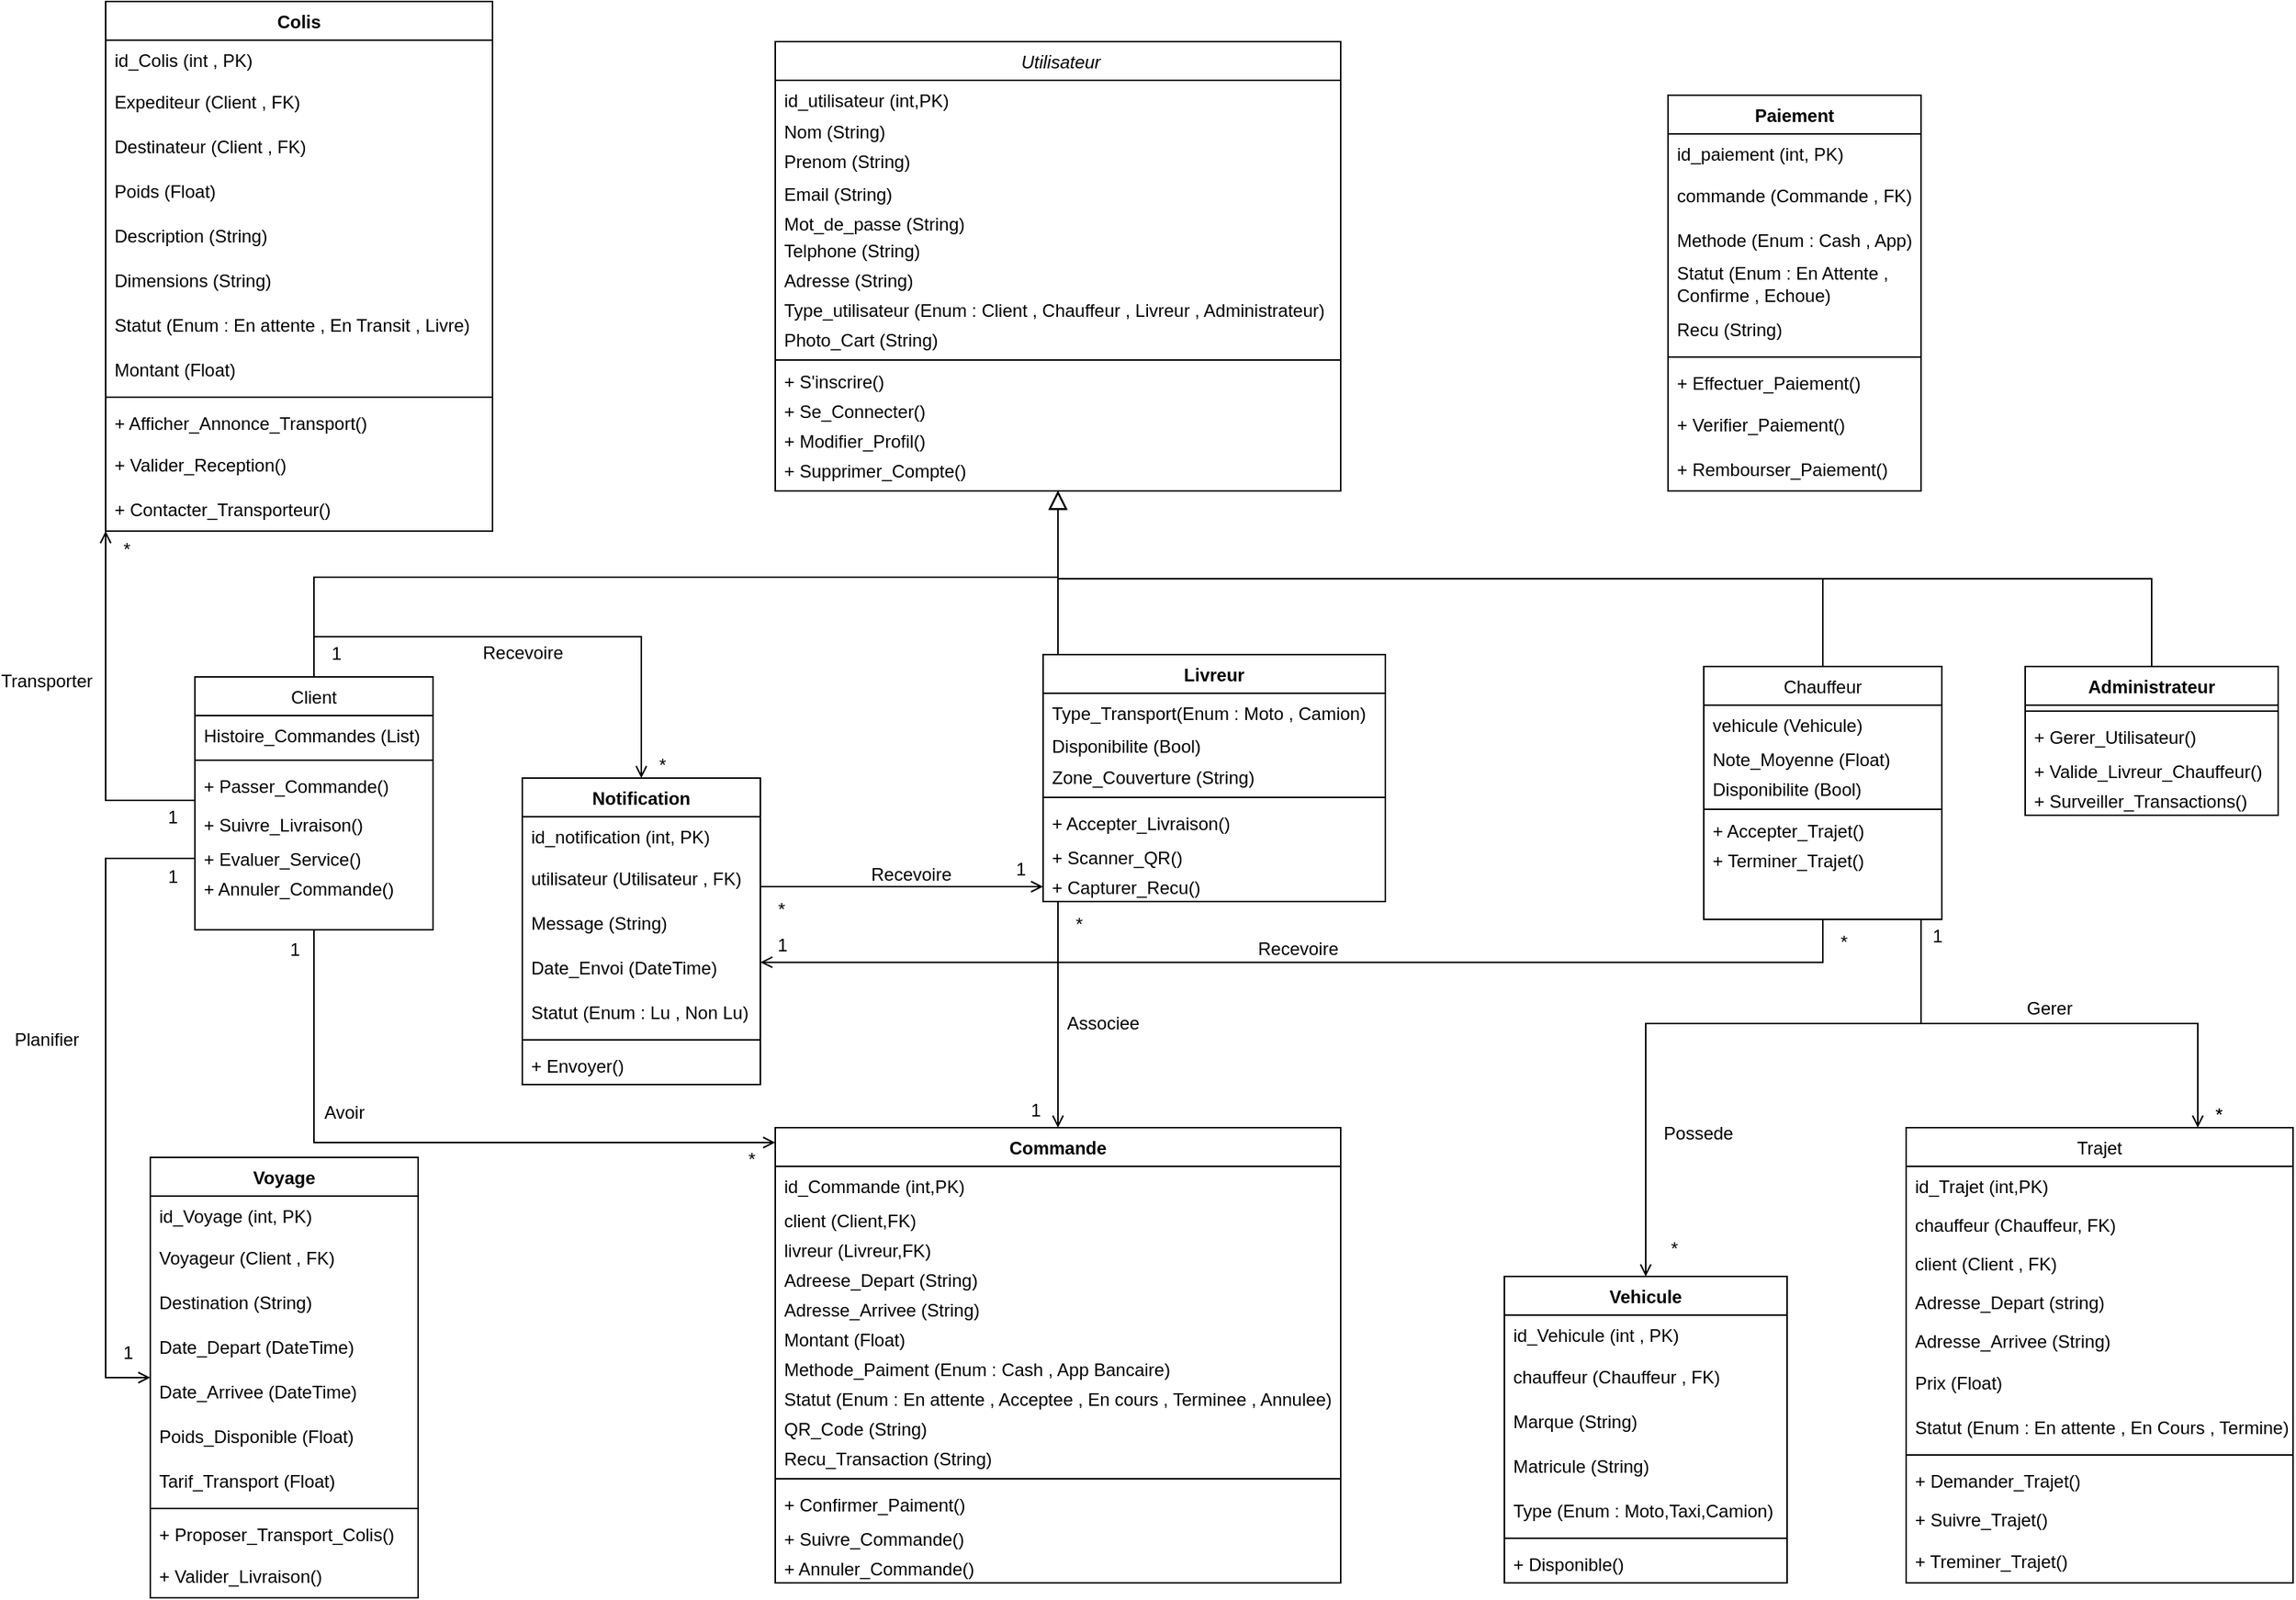 <mxfile version="26.0.16">
  <diagram id="C5RBs43oDa-KdzZeNtuy" name="Page-1">
    <mxGraphModel dx="2812" dy="1278" grid="1" gridSize="10" guides="1" tooltips="1" connect="1" arrows="1" fold="1" page="1" pageScale="1" pageWidth="827" pageHeight="1169" math="0" shadow="0">
      <root>
        <mxCell id="WIyWlLk6GJQsqaUBKTNV-0" />
        <mxCell id="WIyWlLk6GJQsqaUBKTNV-1" parent="WIyWlLk6GJQsqaUBKTNV-0" />
        <mxCell id="zkfFHV4jXpPFQw0GAbJ--0" value="Utilisateur" style="swimlane;fontStyle=2;align=center;verticalAlign=middle;childLayout=stackLayout;horizontal=1;startSize=26;horizontalStack=0;resizeParent=1;resizeLast=0;collapsible=1;marginBottom=0;rounded=0;shadow=0;strokeWidth=1;spacingLeft=4;" parent="WIyWlLk6GJQsqaUBKTNV-1" vertex="1">
          <mxGeometry x="-290" y="90" width="380" height="302" as="geometry">
            <mxRectangle x="220" y="120" width="160" height="26" as="alternateBounds" />
          </mxGeometry>
        </mxCell>
        <mxCell id="zkfFHV4jXpPFQw0GAbJ--1" value="id_utilisateur (int,PK)" style="text;align=left;verticalAlign=top;spacingLeft=4;spacingRight=4;overflow=hidden;rotatable=0;points=[[0,0.5],[1,0.5]];portConstraint=eastwest;" parent="zkfFHV4jXpPFQw0GAbJ--0" vertex="1">
          <mxGeometry y="26" width="380" height="26" as="geometry" />
        </mxCell>
        <mxCell id="zkfFHV4jXpPFQw0GAbJ--2" value="Nom (String)" style="text;align=left;verticalAlign=bottom;spacingLeft=4;spacingRight=4;overflow=hidden;rotatable=0;points=[[0,0.5],[1,0.5]];portConstraint=eastwest;rounded=0;shadow=0;html=0;" parent="zkfFHV4jXpPFQw0GAbJ--0" vertex="1">
          <mxGeometry y="52" width="380" height="18" as="geometry" />
        </mxCell>
        <mxCell id="zkfFHV4jXpPFQw0GAbJ--3" value="Prenom (String)" style="text;align=left;verticalAlign=bottom;spacingLeft=4;spacingRight=4;overflow=hidden;rotatable=0;points=[[0,0.5],[1,0.5]];portConstraint=eastwest;rounded=0;shadow=0;html=0;" parent="zkfFHV4jXpPFQw0GAbJ--0" vertex="1">
          <mxGeometry y="70" width="380" height="20" as="geometry" />
        </mxCell>
        <mxCell id="zkfFHV4jXpPFQw0GAbJ--5" value="Email (String)" style="text;align=left;verticalAlign=middle;spacingLeft=4;spacingRight=4;overflow=hidden;rotatable=0;points=[[0,0.5],[1,0.5]];portConstraint=eastwest;" parent="zkfFHV4jXpPFQw0GAbJ--0" vertex="1">
          <mxGeometry y="90" width="380" height="24" as="geometry" />
        </mxCell>
        <mxCell id="_-Q8mFuV5WVmhwefoIrQ-1" value="Mot_de_passe (String)" style="text;strokeColor=none;align=left;fillColor=none;verticalAlign=middle;rounded=0;spacingLeft=4;fontSize=12;" vertex="1" parent="zkfFHV4jXpPFQw0GAbJ--0">
          <mxGeometry y="114" width="380" height="16" as="geometry" />
        </mxCell>
        <mxCell id="_-Q8mFuV5WVmhwefoIrQ-3" value="Telphone (String)" style="text;strokeColor=none;align=left;fillColor=none;verticalAlign=middle;rounded=0;spacingLeft=4;" vertex="1" parent="zkfFHV4jXpPFQw0GAbJ--0">
          <mxGeometry y="130" width="380" height="20" as="geometry" />
        </mxCell>
        <mxCell id="_-Q8mFuV5WVmhwefoIrQ-5" value="Adresse (String)" style="text;strokeColor=none;align=left;fillColor=none;verticalAlign=middle;rounded=0;spacingLeft=4;" vertex="1" parent="zkfFHV4jXpPFQw0GAbJ--0">
          <mxGeometry y="150" width="380" height="20" as="geometry" />
        </mxCell>
        <mxCell id="_-Q8mFuV5WVmhwefoIrQ-4" value="Type_utilisateur (Enum : Client , Chauffeur , Livreur , Administrateur)" style="text;strokeColor=none;align=left;fillColor=none;verticalAlign=middle;rounded=0;spacingLeft=4;" vertex="1" parent="zkfFHV4jXpPFQw0GAbJ--0">
          <mxGeometry y="170" width="380" height="20" as="geometry" />
        </mxCell>
        <mxCell id="_-Q8mFuV5WVmhwefoIrQ-6" value="Photo_Cart (String)" style="text;strokeColor=none;align=left;fillColor=none;verticalAlign=middle;rounded=0;spacingLeft=4;" vertex="1" parent="zkfFHV4jXpPFQw0GAbJ--0">
          <mxGeometry y="190" width="380" height="20" as="geometry" />
        </mxCell>
        <mxCell id="zkfFHV4jXpPFQw0GAbJ--4" value="" style="line;html=1;strokeWidth=1;align=left;verticalAlign=middle;spacingTop=-1;spacingLeft=3;spacingRight=3;rotatable=0;labelPosition=right;points=[];portConstraint=eastwest;" parent="zkfFHV4jXpPFQw0GAbJ--0" vertex="1">
          <mxGeometry y="210" width="380" height="8" as="geometry" />
        </mxCell>
        <mxCell id="_-Q8mFuV5WVmhwefoIrQ-2" value="+ S&#39;inscrire()" style="text;strokeColor=none;align=left;fillColor=none;verticalAlign=bottom;rounded=0;spacingLeft=4;" vertex="1" parent="zkfFHV4jXpPFQw0GAbJ--0">
          <mxGeometry y="218" width="380" height="20" as="geometry" />
        </mxCell>
        <mxCell id="_-Q8mFuV5WVmhwefoIrQ-7" value="+ Se_Connecter()" style="text;strokeColor=none;align=left;fillColor=none;verticalAlign=middle;rounded=0;spacingLeft=4;" vertex="1" parent="zkfFHV4jXpPFQw0GAbJ--0">
          <mxGeometry y="238" width="380" height="20" as="geometry" />
        </mxCell>
        <mxCell id="_-Q8mFuV5WVmhwefoIrQ-8" value="+ Modifier_Profil()" style="text;strokeColor=none;align=left;fillColor=none;verticalAlign=middle;rounded=0;spacingLeft=4;" vertex="1" parent="zkfFHV4jXpPFQw0GAbJ--0">
          <mxGeometry y="258" width="380" height="20" as="geometry" />
        </mxCell>
        <mxCell id="_-Q8mFuV5WVmhwefoIrQ-9" value="+ Supprimer_Compte()" style="text;strokeColor=none;align=left;fillColor=none;verticalAlign=middle;rounded=0;spacingLeft=4;" vertex="1" parent="zkfFHV4jXpPFQw0GAbJ--0">
          <mxGeometry y="278" width="380" height="20" as="geometry" />
        </mxCell>
        <mxCell id="zkfFHV4jXpPFQw0GAbJ--6" value="Client" style="swimlane;fontStyle=0;align=center;verticalAlign=top;childLayout=stackLayout;horizontal=1;startSize=26;horizontalStack=0;resizeParent=1;resizeLast=0;collapsible=1;marginBottom=0;rounded=0;shadow=0;strokeWidth=1;" parent="WIyWlLk6GJQsqaUBKTNV-1" vertex="1">
          <mxGeometry x="-680" y="517" width="160" height="170" as="geometry">
            <mxRectangle x="130" y="380" width="160" height="26" as="alternateBounds" />
          </mxGeometry>
        </mxCell>
        <mxCell id="zkfFHV4jXpPFQw0GAbJ--7" value="Histoire_Commandes (List)" style="text;align=left;verticalAlign=top;spacingLeft=4;spacingRight=4;overflow=hidden;rotatable=0;points=[[0,0.5],[1,0.5]];portConstraint=eastwest;" parent="zkfFHV4jXpPFQw0GAbJ--6" vertex="1">
          <mxGeometry y="26" width="160" height="26" as="geometry" />
        </mxCell>
        <mxCell id="zkfFHV4jXpPFQw0GAbJ--9" value="" style="line;html=1;strokeWidth=1;align=left;verticalAlign=middle;spacingTop=-1;spacingLeft=3;spacingRight=3;rotatable=0;labelPosition=right;points=[];portConstraint=eastwest;" parent="zkfFHV4jXpPFQw0GAbJ--6" vertex="1">
          <mxGeometry y="52" width="160" height="8" as="geometry" />
        </mxCell>
        <mxCell id="zkfFHV4jXpPFQw0GAbJ--10" value="+ Passer_Commande()" style="text;align=left;verticalAlign=top;spacingLeft=4;spacingRight=4;overflow=hidden;rotatable=0;points=[[0,0.5],[1,0.5]];portConstraint=eastwest;fontStyle=0" parent="zkfFHV4jXpPFQw0GAbJ--6" vertex="1">
          <mxGeometry y="60" width="160" height="26" as="geometry" />
        </mxCell>
        <mxCell id="zkfFHV4jXpPFQw0GAbJ--11" value="+ Suivre_Livraison()" style="text;align=left;verticalAlign=top;spacingLeft=4;spacingRight=4;overflow=hidden;rotatable=0;points=[[0,0.5],[1,0.5]];portConstraint=eastwest;" parent="zkfFHV4jXpPFQw0GAbJ--6" vertex="1">
          <mxGeometry y="86" width="160" height="26" as="geometry" />
        </mxCell>
        <mxCell id="_-Q8mFuV5WVmhwefoIrQ-10" value="+ Evaluer_Service()" style="text;strokeColor=none;align=left;fillColor=none;verticalAlign=middle;rounded=0;spacingLeft=4;" vertex="1" parent="zkfFHV4jXpPFQw0GAbJ--6">
          <mxGeometry y="112" width="160" height="20" as="geometry" />
        </mxCell>
        <mxCell id="_-Q8mFuV5WVmhwefoIrQ-11" value="+ Annuler_Commande()" style="text;strokeColor=none;align=left;fillColor=none;verticalAlign=middle;rounded=0;spacingLeft=4;" vertex="1" parent="zkfFHV4jXpPFQw0GAbJ--6">
          <mxGeometry y="132" width="160" height="20" as="geometry" />
        </mxCell>
        <mxCell id="zkfFHV4jXpPFQw0GAbJ--12" value="" style="endArrow=block;endSize=10;endFill=0;shadow=0;strokeWidth=1;rounded=0;curved=0;edgeStyle=elbowEdgeStyle;elbow=vertical;" parent="WIyWlLk6GJQsqaUBKTNV-1" source="zkfFHV4jXpPFQw0GAbJ--6" target="zkfFHV4jXpPFQw0GAbJ--0" edge="1">
          <mxGeometry width="160" relative="1" as="geometry">
            <mxPoint x="200" y="203" as="sourcePoint" />
            <mxPoint x="200" y="203" as="targetPoint" />
            <Array as="points">
              <mxPoint x="-350" y="450" />
            </Array>
          </mxGeometry>
        </mxCell>
        <mxCell id="zkfFHV4jXpPFQw0GAbJ--13" value="Chauffeur" style="swimlane;fontStyle=0;align=center;verticalAlign=top;childLayout=stackLayout;horizontal=1;startSize=26;horizontalStack=0;resizeParent=1;resizeLast=0;collapsible=1;marginBottom=0;rounded=0;shadow=0;strokeWidth=1;" parent="WIyWlLk6GJQsqaUBKTNV-1" vertex="1">
          <mxGeometry x="334" y="510" width="160" height="170" as="geometry">
            <mxRectangle x="340" y="380" width="170" height="26" as="alternateBounds" />
          </mxGeometry>
        </mxCell>
        <mxCell id="zkfFHV4jXpPFQw0GAbJ--14" value="vehicule (Vehicule)" style="text;align=left;verticalAlign=top;spacingLeft=4;spacingRight=4;overflow=hidden;rotatable=0;points=[[0,0.5],[1,0.5]];portConstraint=eastwest;" parent="zkfFHV4jXpPFQw0GAbJ--13" vertex="1">
          <mxGeometry y="26" width="160" height="26" as="geometry" />
        </mxCell>
        <mxCell id="_-Q8mFuV5WVmhwefoIrQ-12" value="Note_Moyenne (Float)" style="text;strokeColor=none;align=left;fillColor=none;verticalAlign=middle;rounded=0;spacingLeft=4;" vertex="1" parent="zkfFHV4jXpPFQw0GAbJ--13">
          <mxGeometry y="52" width="160" height="20" as="geometry" />
        </mxCell>
        <mxCell id="_-Q8mFuV5WVmhwefoIrQ-14" value="Disponibilite (Bool)" style="text;strokeColor=none;align=left;fillColor=none;verticalAlign=middle;rounded=0;spacingLeft=4;" vertex="1" parent="zkfFHV4jXpPFQw0GAbJ--13">
          <mxGeometry y="72" width="160" height="20" as="geometry" />
        </mxCell>
        <mxCell id="zkfFHV4jXpPFQw0GAbJ--15" value="" style="line;html=1;strokeWidth=1;align=left;verticalAlign=middle;spacingTop=-1;spacingLeft=3;spacingRight=3;rotatable=0;labelPosition=right;points=[];portConstraint=eastwest;" parent="zkfFHV4jXpPFQw0GAbJ--13" vertex="1">
          <mxGeometry y="92" width="160" height="8" as="geometry" />
        </mxCell>
        <mxCell id="_-Q8mFuV5WVmhwefoIrQ-13" value="+ Accepter_Trajet()" style="text;strokeColor=none;align=left;fillColor=none;verticalAlign=middle;rounded=0;spacingLeft=4;" vertex="1" parent="zkfFHV4jXpPFQw0GAbJ--13">
          <mxGeometry y="100" width="160" height="20" as="geometry" />
        </mxCell>
        <mxCell id="_-Q8mFuV5WVmhwefoIrQ-15" value="+ Terminer_Trajet()" style="text;strokeColor=none;align=left;fillColor=none;verticalAlign=middle;rounded=0;spacingLeft=4;" vertex="1" parent="zkfFHV4jXpPFQw0GAbJ--13">
          <mxGeometry y="120" width="160" height="20" as="geometry" />
        </mxCell>
        <mxCell id="zkfFHV4jXpPFQw0GAbJ--16" value="" style="endArrow=block;endSize=10;endFill=0;shadow=0;strokeWidth=1;rounded=0;curved=0;edgeStyle=elbowEdgeStyle;elbow=vertical;" parent="WIyWlLk6GJQsqaUBKTNV-1" source="zkfFHV4jXpPFQw0GAbJ--13" target="zkfFHV4jXpPFQw0GAbJ--0" edge="1">
          <mxGeometry width="160" relative="1" as="geometry">
            <mxPoint x="210" y="373" as="sourcePoint" />
            <mxPoint x="310" y="271" as="targetPoint" />
          </mxGeometry>
        </mxCell>
        <mxCell id="zkfFHV4jXpPFQw0GAbJ--17" value="Trajet" style="swimlane;fontStyle=0;align=center;verticalAlign=top;childLayout=stackLayout;horizontal=1;startSize=26;horizontalStack=0;resizeParent=1;resizeLast=0;collapsible=1;marginBottom=0;rounded=0;shadow=0;strokeWidth=1;" parent="WIyWlLk6GJQsqaUBKTNV-1" vertex="1">
          <mxGeometry x="470" y="820" width="260" height="306" as="geometry">
            <mxRectangle x="550" y="140" width="160" height="26" as="alternateBounds" />
          </mxGeometry>
        </mxCell>
        <mxCell id="zkfFHV4jXpPFQw0GAbJ--18" value="id_Trajet (int,PK)" style="text;align=left;verticalAlign=top;spacingLeft=4;spacingRight=4;overflow=hidden;rotatable=0;points=[[0,0.5],[1,0.5]];portConstraint=eastwest;" parent="zkfFHV4jXpPFQw0GAbJ--17" vertex="1">
          <mxGeometry y="26" width="260" height="26" as="geometry" />
        </mxCell>
        <mxCell id="zkfFHV4jXpPFQw0GAbJ--19" value="chauffeur (Chauffeur, FK)" style="text;align=left;verticalAlign=top;spacingLeft=4;spacingRight=4;overflow=hidden;rotatable=0;points=[[0,0.5],[1,0.5]];portConstraint=eastwest;rounded=0;shadow=0;html=0;" parent="zkfFHV4jXpPFQw0GAbJ--17" vertex="1">
          <mxGeometry y="52" width="260" height="26" as="geometry" />
        </mxCell>
        <mxCell id="zkfFHV4jXpPFQw0GAbJ--20" value="client (Client , FK)" style="text;align=left;verticalAlign=top;spacingLeft=4;spacingRight=4;overflow=hidden;rotatable=0;points=[[0,0.5],[1,0.5]];portConstraint=eastwest;rounded=0;shadow=0;html=0;" parent="zkfFHV4jXpPFQw0GAbJ--17" vertex="1">
          <mxGeometry y="78" width="260" height="26" as="geometry" />
        </mxCell>
        <mxCell id="zkfFHV4jXpPFQw0GAbJ--21" value="Adresse_Depart (string)" style="text;align=left;verticalAlign=top;spacingLeft=4;spacingRight=4;overflow=hidden;rotatable=0;points=[[0,0.5],[1,0.5]];portConstraint=eastwest;rounded=0;shadow=0;html=0;" parent="zkfFHV4jXpPFQw0GAbJ--17" vertex="1">
          <mxGeometry y="104" width="260" height="26" as="geometry" />
        </mxCell>
        <mxCell id="zkfFHV4jXpPFQw0GAbJ--22" value="Adresse_Arrivee (String)" style="text;align=left;verticalAlign=top;spacingLeft=4;spacingRight=4;overflow=hidden;rotatable=0;points=[[0,0.5],[1,0.5]];portConstraint=eastwest;rounded=0;shadow=0;html=0;" parent="zkfFHV4jXpPFQw0GAbJ--17" vertex="1">
          <mxGeometry y="130" width="260" height="26" as="geometry" />
        </mxCell>
        <mxCell id="_-Q8mFuV5WVmhwefoIrQ-60" value="Prix (Float)" style="text;strokeColor=none;align=left;fillColor=none;verticalAlign=middle;rounded=0;spacingLeft=4;" vertex="1" parent="zkfFHV4jXpPFQw0GAbJ--17">
          <mxGeometry y="156" width="260" height="30" as="geometry" />
        </mxCell>
        <mxCell id="_-Q8mFuV5WVmhwefoIrQ-61" value="Statut (Enum : En attente , En Cours , Termine)" style="text;strokeColor=none;align=left;fillColor=none;verticalAlign=middle;rounded=0;spacingLeft=4;" vertex="1" parent="zkfFHV4jXpPFQw0GAbJ--17">
          <mxGeometry y="186" width="260" height="30" as="geometry" />
        </mxCell>
        <mxCell id="zkfFHV4jXpPFQw0GAbJ--23" value="" style="line;html=1;strokeWidth=1;align=left;verticalAlign=middle;spacingTop=-1;spacingLeft=3;spacingRight=3;rotatable=0;labelPosition=right;points=[];portConstraint=eastwest;" parent="zkfFHV4jXpPFQw0GAbJ--17" vertex="1">
          <mxGeometry y="216" width="260" height="8" as="geometry" />
        </mxCell>
        <mxCell id="zkfFHV4jXpPFQw0GAbJ--24" value="+ Demander_Trajet()" style="text;align=left;verticalAlign=top;spacingLeft=4;spacingRight=4;overflow=hidden;rotatable=0;points=[[0,0.5],[1,0.5]];portConstraint=eastwest;" parent="zkfFHV4jXpPFQw0GAbJ--17" vertex="1">
          <mxGeometry y="224" width="260" height="26" as="geometry" />
        </mxCell>
        <mxCell id="zkfFHV4jXpPFQw0GAbJ--25" value="+ Suivre_Trajet()" style="text;align=left;verticalAlign=top;spacingLeft=4;spacingRight=4;overflow=hidden;rotatable=0;points=[[0,0.5],[1,0.5]];portConstraint=eastwest;" parent="zkfFHV4jXpPFQw0GAbJ--17" vertex="1">
          <mxGeometry y="250" width="260" height="26" as="geometry" />
        </mxCell>
        <mxCell id="_-Q8mFuV5WVmhwefoIrQ-62" value="+ Treminer_Trajet()" style="text;strokeColor=none;align=left;fillColor=none;verticalAlign=middle;rounded=0;spacingLeft=4;" vertex="1" parent="zkfFHV4jXpPFQw0GAbJ--17">
          <mxGeometry y="276" width="260" height="30" as="geometry" />
        </mxCell>
        <mxCell id="_-Q8mFuV5WVmhwefoIrQ-16" value="Livreur" style="swimlane;fontStyle=1;align=center;verticalAlign=top;childLayout=stackLayout;horizontal=1;startSize=26;horizontalStack=0;resizeParent=1;resizeParentMax=0;resizeLast=0;collapsible=1;marginBottom=0;whiteSpace=wrap;html=1;" vertex="1" parent="WIyWlLk6GJQsqaUBKTNV-1">
          <mxGeometry x="-110" y="502" width="230" height="166" as="geometry" />
        </mxCell>
        <mxCell id="_-Q8mFuV5WVmhwefoIrQ-17" value="Type_Transport(Enum : Moto , Camion)" style="text;strokeColor=none;fillColor=none;align=left;verticalAlign=top;spacingLeft=4;spacingRight=4;overflow=hidden;rotatable=0;points=[[0,0.5],[1,0.5]];portConstraint=eastwest;whiteSpace=wrap;" vertex="1" parent="_-Q8mFuV5WVmhwefoIrQ-16">
          <mxGeometry y="26" width="230" height="26" as="geometry" />
        </mxCell>
        <mxCell id="_-Q8mFuV5WVmhwefoIrQ-20" value="Disponibilite (Bool)" style="text;strokeColor=none;align=left;fillColor=none;verticalAlign=middle;rounded=0;spacingLeft=4;whiteSpace=wrap;" vertex="1" parent="_-Q8mFuV5WVmhwefoIrQ-16">
          <mxGeometry y="52" width="230" height="20" as="geometry" />
        </mxCell>
        <mxCell id="_-Q8mFuV5WVmhwefoIrQ-21" value="Zone_Couverture (String) " style="text;strokeColor=none;align=left;fillColor=none;verticalAlign=middle;rounded=0;spacingLeft=4;" vertex="1" parent="_-Q8mFuV5WVmhwefoIrQ-16">
          <mxGeometry y="72" width="230" height="20" as="geometry" />
        </mxCell>
        <mxCell id="_-Q8mFuV5WVmhwefoIrQ-18" value="" style="line;strokeWidth=1;fillColor=none;align=left;verticalAlign=middle;spacingTop=-1;spacingLeft=3;spacingRight=3;rotatable=0;labelPosition=right;points=[];portConstraint=eastwest;strokeColor=inherit;" vertex="1" parent="_-Q8mFuV5WVmhwefoIrQ-16">
          <mxGeometry y="92" width="230" height="8" as="geometry" />
        </mxCell>
        <mxCell id="_-Q8mFuV5WVmhwefoIrQ-19" value="+ Accepter_Livraison()" style="text;strokeColor=none;fillColor=none;align=left;verticalAlign=top;spacingLeft=4;spacingRight=4;overflow=hidden;rotatable=0;points=[[0,0.5],[1,0.5]];portConstraint=eastwest;whiteSpace=wrap;html=1;" vertex="1" parent="_-Q8mFuV5WVmhwefoIrQ-16">
          <mxGeometry y="100" width="230" height="26" as="geometry" />
        </mxCell>
        <mxCell id="_-Q8mFuV5WVmhwefoIrQ-22" value="+ Scanner_QR()" style="text;strokeColor=none;align=left;fillColor=none;verticalAlign=middle;rounded=0;spacingLeft=4;" vertex="1" parent="_-Q8mFuV5WVmhwefoIrQ-16">
          <mxGeometry y="126" width="230" height="20" as="geometry" />
        </mxCell>
        <mxCell id="_-Q8mFuV5WVmhwefoIrQ-23" value="+ Capturer_Recu()" style="text;strokeColor=none;align=left;fillColor=none;verticalAlign=middle;rounded=0;spacingLeft=4;" vertex="1" parent="_-Q8mFuV5WVmhwefoIrQ-16">
          <mxGeometry y="146" width="230" height="20" as="geometry" />
        </mxCell>
        <mxCell id="_-Q8mFuV5WVmhwefoIrQ-29" value="" style="endArrow=block;endSize=10;endFill=0;shadow=0;strokeWidth=1;rounded=0;curved=0;edgeStyle=elbowEdgeStyle;elbow=vertical;" edge="1" parent="WIyWlLk6GJQsqaUBKTNV-1" source="_-Q8mFuV5WVmhwefoIrQ-16" target="zkfFHV4jXpPFQw0GAbJ--0">
          <mxGeometry width="160" relative="1" as="geometry">
            <mxPoint x="-440" y="520" as="sourcePoint" />
            <mxPoint x="15" y="400" as="targetPoint" />
            <Array as="points">
              <mxPoint x="-100" y="450" />
            </Array>
          </mxGeometry>
        </mxCell>
        <mxCell id="_-Q8mFuV5WVmhwefoIrQ-30" value="Administrateur" style="swimlane;fontStyle=1;align=center;verticalAlign=top;childLayout=stackLayout;horizontal=1;startSize=26;horizontalStack=0;resizeParent=1;resizeParentMax=0;resizeLast=0;collapsible=1;marginBottom=0;" vertex="1" parent="WIyWlLk6GJQsqaUBKTNV-1">
          <mxGeometry x="550" y="510" width="170" height="100" as="geometry" />
        </mxCell>
        <mxCell id="_-Q8mFuV5WVmhwefoIrQ-32" value="" style="line;strokeWidth=1;fillColor=none;align=left;verticalAlign=middle;spacingTop=-1;spacingLeft=3;spacingRight=3;rotatable=0;labelPosition=right;points=[];portConstraint=eastwest;strokeColor=inherit;" vertex="1" parent="_-Q8mFuV5WVmhwefoIrQ-30">
          <mxGeometry y="26" width="170" height="8" as="geometry" />
        </mxCell>
        <mxCell id="_-Q8mFuV5WVmhwefoIrQ-33" value="+ Gerer_Utilisateur()" style="text;strokeColor=none;fillColor=none;align=left;verticalAlign=top;spacingLeft=4;spacingRight=4;overflow=hidden;rotatable=0;points=[[0,0.5],[1,0.5]];portConstraint=eastwest;whiteSpace=wrap;html=1;" vertex="1" parent="_-Q8mFuV5WVmhwefoIrQ-30">
          <mxGeometry y="34" width="170" height="26" as="geometry" />
        </mxCell>
        <mxCell id="_-Q8mFuV5WVmhwefoIrQ-34" value="+ Valide_Livreur_Chauffeur()" style="text;strokeColor=none;align=left;fillColor=none;verticalAlign=middle;rounded=0;spacingLeft=4;" vertex="1" parent="_-Q8mFuV5WVmhwefoIrQ-30">
          <mxGeometry y="60" width="170" height="20" as="geometry" />
        </mxCell>
        <mxCell id="_-Q8mFuV5WVmhwefoIrQ-35" value="+ Surveiller_Transactions()" style="text;strokeColor=none;align=left;fillColor=none;verticalAlign=middle;rounded=0;spacingLeft=4;" vertex="1" parent="_-Q8mFuV5WVmhwefoIrQ-30">
          <mxGeometry y="80" width="170" height="20" as="geometry" />
        </mxCell>
        <mxCell id="_-Q8mFuV5WVmhwefoIrQ-36" value="" style="endArrow=block;endSize=10;endFill=0;shadow=0;strokeWidth=1;rounded=0;curved=0;edgeStyle=elbowEdgeStyle;elbow=vertical;" edge="1" parent="WIyWlLk6GJQsqaUBKTNV-1" source="_-Q8mFuV5WVmhwefoIrQ-30" target="zkfFHV4jXpPFQw0GAbJ--0">
          <mxGeometry width="160" relative="1" as="geometry">
            <mxPoint x="614" y="478" as="sourcePoint" />
            <mxPoint x="480" y="380" as="targetPoint" />
          </mxGeometry>
        </mxCell>
        <mxCell id="_-Q8mFuV5WVmhwefoIrQ-37" value="Commande" style="swimlane;fontStyle=1;align=center;verticalAlign=top;childLayout=stackLayout;horizontal=1;startSize=26;horizontalStack=0;resizeParent=1;resizeParentMax=0;resizeLast=0;collapsible=1;marginBottom=0;whiteSpace=wrap;html=1;" vertex="1" parent="WIyWlLk6GJQsqaUBKTNV-1">
          <mxGeometry x="-290" y="820" width="380" height="306" as="geometry" />
        </mxCell>
        <mxCell id="_-Q8mFuV5WVmhwefoIrQ-38" value="id_Commande (int,PK)" style="text;strokeColor=none;fillColor=none;align=left;verticalAlign=top;spacingLeft=4;spacingRight=4;overflow=hidden;rotatable=0;points=[[0,0.5],[1,0.5]];portConstraint=eastwest;whiteSpace=wrap;html=1;" vertex="1" parent="_-Q8mFuV5WVmhwefoIrQ-37">
          <mxGeometry y="26" width="380" height="26" as="geometry" />
        </mxCell>
        <mxCell id="_-Q8mFuV5WVmhwefoIrQ-41" value="client (Client,FK)" style="text;strokeColor=none;align=left;fillColor=none;verticalAlign=middle;rounded=0;spacingLeft=4;" vertex="1" parent="_-Q8mFuV5WVmhwefoIrQ-37">
          <mxGeometry y="52" width="380" height="20" as="geometry" />
        </mxCell>
        <mxCell id="_-Q8mFuV5WVmhwefoIrQ-42" value="livreur (Livreur,FK)" style="text;strokeColor=none;align=left;fillColor=none;verticalAlign=middle;rounded=0;spacingLeft=4;" vertex="1" parent="_-Q8mFuV5WVmhwefoIrQ-37">
          <mxGeometry y="72" width="380" height="20" as="geometry" />
        </mxCell>
        <mxCell id="_-Q8mFuV5WVmhwefoIrQ-43" value="Adreese_Depart (String)" style="text;strokeColor=none;align=left;fillColor=none;verticalAlign=middle;rounded=0;spacingLeft=4;" vertex="1" parent="_-Q8mFuV5WVmhwefoIrQ-37">
          <mxGeometry y="92" width="380" height="20" as="geometry" />
        </mxCell>
        <mxCell id="_-Q8mFuV5WVmhwefoIrQ-44" value="Adresse_Arrivee (String)" style="text;strokeColor=none;align=left;fillColor=none;verticalAlign=middle;rounded=0;spacingLeft=4;" vertex="1" parent="_-Q8mFuV5WVmhwefoIrQ-37">
          <mxGeometry y="112" width="380" height="20" as="geometry" />
        </mxCell>
        <mxCell id="_-Q8mFuV5WVmhwefoIrQ-45" value="Montant (Float)" style="text;strokeColor=none;align=left;fillColor=none;verticalAlign=middle;rounded=0;spacingLeft=4;" vertex="1" parent="_-Q8mFuV5WVmhwefoIrQ-37">
          <mxGeometry y="132" width="380" height="20" as="geometry" />
        </mxCell>
        <mxCell id="_-Q8mFuV5WVmhwefoIrQ-46" value="Methode_Paiment (Enum : Cash , App Bancaire)" style="text;strokeColor=none;align=left;fillColor=none;verticalAlign=middle;rounded=0;spacingLeft=4;" vertex="1" parent="_-Q8mFuV5WVmhwefoIrQ-37">
          <mxGeometry y="152" width="380" height="20" as="geometry" />
        </mxCell>
        <mxCell id="_-Q8mFuV5WVmhwefoIrQ-47" value="Statut (Enum : En attente , Acceptee , En cours , Terminee , Annulee)" style="text;strokeColor=none;align=left;fillColor=none;verticalAlign=middle;rounded=0;spacingLeft=4;" vertex="1" parent="_-Q8mFuV5WVmhwefoIrQ-37">
          <mxGeometry y="172" width="380" height="20" as="geometry" />
        </mxCell>
        <mxCell id="_-Q8mFuV5WVmhwefoIrQ-48" value="QR_Code (String)" style="text;strokeColor=none;align=left;fillColor=none;verticalAlign=middle;rounded=0;spacingLeft=4;" vertex="1" parent="_-Q8mFuV5WVmhwefoIrQ-37">
          <mxGeometry y="192" width="380" height="20" as="geometry" />
        </mxCell>
        <mxCell id="_-Q8mFuV5WVmhwefoIrQ-49" value="Recu_Transaction (String)" style="text;strokeColor=none;align=left;fillColor=none;verticalAlign=middle;rounded=0;spacingLeft=4;" vertex="1" parent="_-Q8mFuV5WVmhwefoIrQ-37">
          <mxGeometry y="212" width="380" height="20" as="geometry" />
        </mxCell>
        <mxCell id="_-Q8mFuV5WVmhwefoIrQ-39" value="" style="line;strokeWidth=1;fillColor=none;align=left;verticalAlign=middle;spacingTop=-1;spacingLeft=3;spacingRight=3;rotatable=0;labelPosition=right;points=[];portConstraint=eastwest;strokeColor=inherit;" vertex="1" parent="_-Q8mFuV5WVmhwefoIrQ-37">
          <mxGeometry y="232" width="380" height="8" as="geometry" />
        </mxCell>
        <mxCell id="_-Q8mFuV5WVmhwefoIrQ-40" value="+ Confirmer_Paiment()" style="text;strokeColor=none;fillColor=none;align=left;verticalAlign=top;spacingLeft=4;spacingRight=4;overflow=hidden;rotatable=0;points=[[0,0.5],[1,0.5]];portConstraint=eastwest;whiteSpace=wrap;html=1;" vertex="1" parent="_-Q8mFuV5WVmhwefoIrQ-37">
          <mxGeometry y="240" width="380" height="26" as="geometry" />
        </mxCell>
        <mxCell id="_-Q8mFuV5WVmhwefoIrQ-50" value="+ Suivre_Commande()" style="text;strokeColor=none;align=left;fillColor=none;verticalAlign=middle;rounded=0;spacingLeft=4;" vertex="1" parent="_-Q8mFuV5WVmhwefoIrQ-37">
          <mxGeometry y="266" width="380" height="20" as="geometry" />
        </mxCell>
        <mxCell id="_-Q8mFuV5WVmhwefoIrQ-51" value="+ Annuler_Commande()" style="text;strokeColor=none;align=left;fillColor=none;verticalAlign=middle;rounded=0;spacingLeft=4;" vertex="1" parent="_-Q8mFuV5WVmhwefoIrQ-37">
          <mxGeometry y="286" width="380" height="20" as="geometry" />
        </mxCell>
        <mxCell id="_-Q8mFuV5WVmhwefoIrQ-52" value="" style="endArrow=open;shadow=0;strokeWidth=1;rounded=0;curved=0;endFill=1;edgeStyle=elbowEdgeStyle;elbow=vertical;" edge="1" parent="WIyWlLk6GJQsqaUBKTNV-1" source="zkfFHV4jXpPFQw0GAbJ--6" target="_-Q8mFuV5WVmhwefoIrQ-37">
          <mxGeometry x="0.5" y="41" relative="1" as="geometry">
            <mxPoint x="170" y="760" as="sourcePoint" />
            <mxPoint x="290" y="730" as="targetPoint" />
            <mxPoint x="-40" y="32" as="offset" />
            <Array as="points">
              <mxPoint x="-510" y="830" />
            </Array>
          </mxGeometry>
        </mxCell>
        <mxCell id="_-Q8mFuV5WVmhwefoIrQ-53" value="*" style="resizable=0;align=left;verticalAlign=bottom;labelBackgroundColor=none;fontSize=12;" connectable="0" vertex="1" parent="_-Q8mFuV5WVmhwefoIrQ-52">
          <mxGeometry x="-1" relative="1" as="geometry">
            <mxPoint x="290" y="163" as="offset" />
          </mxGeometry>
        </mxCell>
        <mxCell id="_-Q8mFuV5WVmhwefoIrQ-55" value="Avoir" style="text;html=1;resizable=0;points=[];;align=center;verticalAlign=middle;labelBackgroundColor=none;rounded=0;shadow=0;strokeWidth=1;fontSize=12;" vertex="1" connectable="0" parent="_-Q8mFuV5WVmhwefoIrQ-52">
          <mxGeometry x="0.5" y="49" relative="1" as="geometry">
            <mxPoint x="-177" y="29" as="offset" />
          </mxGeometry>
        </mxCell>
        <mxCell id="_-Q8mFuV5WVmhwefoIrQ-56" value="" style="endArrow=open;shadow=0;strokeWidth=1;rounded=0;curved=0;endFill=1;edgeStyle=elbowEdgeStyle;elbow=vertical;" edge="1" parent="WIyWlLk6GJQsqaUBKTNV-1" source="_-Q8mFuV5WVmhwefoIrQ-16" target="_-Q8mFuV5WVmhwefoIrQ-37">
          <mxGeometry x="0.5" y="41" relative="1" as="geometry">
            <mxPoint x="-60" y="710" as="sourcePoint" />
            <mxPoint x="-60" y="850" as="targetPoint" />
            <mxPoint x="-40" y="32" as="offset" />
            <Array as="points">
              <mxPoint x="-100" y="790" />
            </Array>
          </mxGeometry>
        </mxCell>
        <mxCell id="_-Q8mFuV5WVmhwefoIrQ-57" value="*" style="resizable=0;align=left;verticalAlign=bottom;labelBackgroundColor=none;fontSize=12;" connectable="0" vertex="1" parent="_-Q8mFuV5WVmhwefoIrQ-56">
          <mxGeometry x="-1" relative="1" as="geometry">
            <mxPoint x="10" y="24" as="offset" />
          </mxGeometry>
        </mxCell>
        <mxCell id="_-Q8mFuV5WVmhwefoIrQ-58" value="1" style="resizable=0;align=right;verticalAlign=bottom;labelBackgroundColor=none;fontSize=12;" connectable="0" vertex="1" parent="_-Q8mFuV5WVmhwefoIrQ-56">
          <mxGeometry x="1" relative="1" as="geometry">
            <mxPoint x="-10" y="-3" as="offset" />
          </mxGeometry>
        </mxCell>
        <mxCell id="_-Q8mFuV5WVmhwefoIrQ-59" value="Associee" style="text;html=1;resizable=0;points=[];;align=center;verticalAlign=middle;labelBackgroundColor=none;rounded=0;shadow=0;strokeWidth=1;fontSize=12;" vertex="1" connectable="0" parent="_-Q8mFuV5WVmhwefoIrQ-56">
          <mxGeometry x="0.5" y="49" relative="1" as="geometry">
            <mxPoint x="-19" y="-32" as="offset" />
          </mxGeometry>
        </mxCell>
        <mxCell id="_-Q8mFuV5WVmhwefoIrQ-63" value="" style="endArrow=open;shadow=0;strokeWidth=1;rounded=0;curved=0;endFill=1;edgeStyle=elbowEdgeStyle;elbow=vertical;" edge="1" parent="WIyWlLk6GJQsqaUBKTNV-1">
          <mxGeometry x="0.5" y="41" relative="1" as="geometry">
            <mxPoint x="480" y="680" as="sourcePoint" />
            <mxPoint x="666" y="820" as="targetPoint" />
            <mxPoint x="-40" y="32" as="offset" />
          </mxGeometry>
        </mxCell>
        <mxCell id="_-Q8mFuV5WVmhwefoIrQ-64" value="*" style="resizable=0;align=left;verticalAlign=bottom;labelBackgroundColor=none;fontSize=12;" connectable="0" vertex="1" parent="_-Q8mFuV5WVmhwefoIrQ-63">
          <mxGeometry x="-1" relative="1" as="geometry">
            <mxPoint x="196" y="140" as="offset" />
          </mxGeometry>
        </mxCell>
        <mxCell id="_-Q8mFuV5WVmhwefoIrQ-65" value="1" style="resizable=0;align=right;verticalAlign=bottom;labelBackgroundColor=none;fontSize=12;" connectable="0" vertex="1" parent="_-Q8mFuV5WVmhwefoIrQ-63">
          <mxGeometry x="1" relative="1" as="geometry">
            <mxPoint x="-170" y="-120" as="offset" />
          </mxGeometry>
        </mxCell>
        <mxCell id="_-Q8mFuV5WVmhwefoIrQ-66" value="Gerer" style="text;html=1;resizable=0;points=[];;align=center;verticalAlign=middle;labelBackgroundColor=none;rounded=0;shadow=0;strokeWidth=1;fontSize=12;" vertex="1" connectable="0" parent="_-Q8mFuV5WVmhwefoIrQ-63">
          <mxGeometry x="0.5" y="49" relative="1" as="geometry">
            <mxPoint x="-89" y="39" as="offset" />
          </mxGeometry>
        </mxCell>
        <mxCell id="_-Q8mFuV5WVmhwefoIrQ-68" value="Vehicule" style="swimlane;fontStyle=1;align=center;verticalAlign=top;childLayout=stackLayout;horizontal=1;startSize=26;horizontalStack=0;resizeParent=1;resizeParentMax=0;resizeLast=0;collapsible=1;marginBottom=0;whiteSpace=wrap;html=1;" vertex="1" parent="WIyWlLk6GJQsqaUBKTNV-1">
          <mxGeometry x="200" y="920" width="190" height="206" as="geometry" />
        </mxCell>
        <mxCell id="_-Q8mFuV5WVmhwefoIrQ-69" value="id_Vehicule (int , PK)" style="text;strokeColor=none;fillColor=none;align=left;verticalAlign=top;spacingLeft=4;spacingRight=4;overflow=hidden;rotatable=0;points=[[0,0.5],[1,0.5]];portConstraint=eastwest;whiteSpace=wrap;html=1;" vertex="1" parent="_-Q8mFuV5WVmhwefoIrQ-68">
          <mxGeometry y="26" width="190" height="26" as="geometry" />
        </mxCell>
        <mxCell id="_-Q8mFuV5WVmhwefoIrQ-72" value="chauffeur (Chauffeur , FK)" style="text;strokeColor=none;align=left;fillColor=none;verticalAlign=middle;rounded=0;spacingLeft=4;" vertex="1" parent="_-Q8mFuV5WVmhwefoIrQ-68">
          <mxGeometry y="52" width="190" height="30" as="geometry" />
        </mxCell>
        <mxCell id="_-Q8mFuV5WVmhwefoIrQ-74" value="Marque (String)" style="text;strokeColor=none;align=left;fillColor=none;verticalAlign=middle;rounded=0;spacingLeft=4;" vertex="1" parent="_-Q8mFuV5WVmhwefoIrQ-68">
          <mxGeometry y="82" width="190" height="30" as="geometry" />
        </mxCell>
        <mxCell id="_-Q8mFuV5WVmhwefoIrQ-75" value="Matricule (String)" style="text;strokeColor=none;align=left;fillColor=none;verticalAlign=middle;rounded=0;spacingLeft=4;" vertex="1" parent="_-Q8mFuV5WVmhwefoIrQ-68">
          <mxGeometry y="112" width="190" height="30" as="geometry" />
        </mxCell>
        <mxCell id="_-Q8mFuV5WVmhwefoIrQ-76" value="Type (Enum : Moto,Taxi,Camion)" style="text;strokeColor=none;align=left;fillColor=none;verticalAlign=middle;rounded=0;spacingLeft=4;" vertex="1" parent="_-Q8mFuV5WVmhwefoIrQ-68">
          <mxGeometry y="142" width="190" height="30" as="geometry" />
        </mxCell>
        <mxCell id="_-Q8mFuV5WVmhwefoIrQ-70" value="" style="line;strokeWidth=1;fillColor=none;align=left;verticalAlign=middle;spacingTop=-1;spacingLeft=3;spacingRight=3;rotatable=0;labelPosition=right;points=[];portConstraint=eastwest;strokeColor=inherit;" vertex="1" parent="_-Q8mFuV5WVmhwefoIrQ-68">
          <mxGeometry y="172" width="190" height="8" as="geometry" />
        </mxCell>
        <mxCell id="_-Q8mFuV5WVmhwefoIrQ-71" value="+ Disponible()" style="text;strokeColor=none;fillColor=none;align=left;verticalAlign=top;spacingLeft=4;spacingRight=4;overflow=hidden;rotatable=0;points=[[0,0.5],[1,0.5]];portConstraint=eastwest;whiteSpace=wrap;html=1;" vertex="1" parent="_-Q8mFuV5WVmhwefoIrQ-68">
          <mxGeometry y="180" width="190" height="26" as="geometry" />
        </mxCell>
        <mxCell id="_-Q8mFuV5WVmhwefoIrQ-77" value="" style="endArrow=open;shadow=0;strokeWidth=1;rounded=0;curved=0;endFill=1;edgeStyle=elbowEdgeStyle;elbow=vertical;" edge="1" parent="WIyWlLk6GJQsqaUBKTNV-1" source="zkfFHV4jXpPFQw0GAbJ--13" target="_-Q8mFuV5WVmhwefoIrQ-68">
          <mxGeometry x="0.5" y="41" relative="1" as="geometry">
            <mxPoint x="160" y="670" as="sourcePoint" />
            <mxPoint x="346" y="810" as="targetPoint" />
            <mxPoint x="-40" y="32" as="offset" />
            <Array as="points">
              <mxPoint x="480" y="750" />
            </Array>
          </mxGeometry>
        </mxCell>
        <mxCell id="_-Q8mFuV5WVmhwefoIrQ-78" value="*" style="resizable=0;align=left;verticalAlign=bottom;labelBackgroundColor=none;fontSize=12;" connectable="0" vertex="1" parent="_-Q8mFuV5WVmhwefoIrQ-77">
          <mxGeometry x="-1" relative="1" as="geometry">
            <mxPoint x="196" y="140" as="offset" />
          </mxGeometry>
        </mxCell>
        <mxCell id="_-Q8mFuV5WVmhwefoIrQ-80" value="Possede" style="text;html=1;resizable=0;points=[];;align=center;verticalAlign=middle;labelBackgroundColor=none;rounded=0;shadow=0;strokeWidth=1;fontSize=12;" vertex="1" connectable="0" parent="_-Q8mFuV5WVmhwefoIrQ-77">
          <mxGeometry x="0.5" y="49" relative="1" as="geometry">
            <mxPoint x="-14" y="10" as="offset" />
          </mxGeometry>
        </mxCell>
        <mxCell id="_-Q8mFuV5WVmhwefoIrQ-81" value="*" style="resizable=0;align=left;verticalAlign=bottom;labelBackgroundColor=none;fontSize=12;" connectable="0" vertex="1" parent="WIyWlLk6GJQsqaUBKTNV-1">
          <mxGeometry x="310" y="910" as="geometry" />
        </mxCell>
        <mxCell id="_-Q8mFuV5WVmhwefoIrQ-82" value="Paiement" style="swimlane;fontStyle=1;align=center;verticalAlign=top;childLayout=stackLayout;horizontal=1;startSize=26;horizontalStack=0;resizeParent=1;resizeParentMax=0;resizeLast=0;collapsible=1;marginBottom=0;whiteSpace=wrap;html=1;" vertex="1" parent="WIyWlLk6GJQsqaUBKTNV-1">
          <mxGeometry x="310" y="126" width="170" height="266" as="geometry" />
        </mxCell>
        <mxCell id="_-Q8mFuV5WVmhwefoIrQ-83" value="id_paiement (int, PK)" style="text;strokeColor=none;fillColor=none;align=left;verticalAlign=top;spacingLeft=4;spacingRight=4;overflow=hidden;rotatable=0;points=[[0,0.5],[1,0.5]];portConstraint=eastwest;whiteSpace=wrap;html=1;" vertex="1" parent="_-Q8mFuV5WVmhwefoIrQ-82">
          <mxGeometry y="26" width="170" height="26" as="geometry" />
        </mxCell>
        <mxCell id="_-Q8mFuV5WVmhwefoIrQ-86" value="commande (Commande , FK)" style="text;strokeColor=none;align=left;fillColor=none;verticalAlign=middle;rounded=0;spacingLeft=4;" vertex="1" parent="_-Q8mFuV5WVmhwefoIrQ-82">
          <mxGeometry y="52" width="170" height="30" as="geometry" />
        </mxCell>
        <mxCell id="_-Q8mFuV5WVmhwefoIrQ-87" value="Methode (Enum : Cash , App)" style="text;strokeColor=none;align=left;fillColor=none;verticalAlign=middle;rounded=0;spacingLeft=4;" vertex="1" parent="_-Q8mFuV5WVmhwefoIrQ-82">
          <mxGeometry y="82" width="170" height="30" as="geometry" />
        </mxCell>
        <mxCell id="_-Q8mFuV5WVmhwefoIrQ-88" value="Statut (Enum : En Attente , Confirme , Echoue)" style="text;strokeColor=none;align=left;fillColor=none;verticalAlign=middle;rounded=0;spacingLeft=4;whiteSpace=wrap;" vertex="1" parent="_-Q8mFuV5WVmhwefoIrQ-82">
          <mxGeometry y="112" width="170" height="30" as="geometry" />
        </mxCell>
        <mxCell id="_-Q8mFuV5WVmhwefoIrQ-91" value="Recu (String)" style="text;strokeColor=none;align=left;fillColor=none;verticalAlign=middle;rounded=0;spacingLeft=4;" vertex="1" parent="_-Q8mFuV5WVmhwefoIrQ-82">
          <mxGeometry y="142" width="170" height="30" as="geometry" />
        </mxCell>
        <mxCell id="_-Q8mFuV5WVmhwefoIrQ-84" value="" style="line;strokeWidth=1;fillColor=none;align=left;verticalAlign=middle;spacingTop=-1;spacingLeft=3;spacingRight=3;rotatable=0;labelPosition=right;points=[];portConstraint=eastwest;strokeColor=inherit;" vertex="1" parent="_-Q8mFuV5WVmhwefoIrQ-82">
          <mxGeometry y="172" width="170" height="8" as="geometry" />
        </mxCell>
        <mxCell id="_-Q8mFuV5WVmhwefoIrQ-85" value="+ Effectuer_Paiement()" style="text;strokeColor=none;fillColor=none;align=left;verticalAlign=top;spacingLeft=4;spacingRight=4;overflow=hidden;rotatable=0;points=[[0,0.5],[1,0.5]];portConstraint=eastwest;whiteSpace=wrap;html=1;" vertex="1" parent="_-Q8mFuV5WVmhwefoIrQ-82">
          <mxGeometry y="180" width="170" height="26" as="geometry" />
        </mxCell>
        <mxCell id="_-Q8mFuV5WVmhwefoIrQ-89" value="+ Verifier_Paiement()" style="text;strokeColor=none;align=left;fillColor=none;verticalAlign=middle;rounded=0;spacingLeft=4;" vertex="1" parent="_-Q8mFuV5WVmhwefoIrQ-82">
          <mxGeometry y="206" width="170" height="30" as="geometry" />
        </mxCell>
        <mxCell id="_-Q8mFuV5WVmhwefoIrQ-90" value="+ Rembourser_Paiement()" style="text;strokeColor=none;align=left;fillColor=none;verticalAlign=middle;rounded=0;spacingLeft=4;" vertex="1" parent="_-Q8mFuV5WVmhwefoIrQ-82">
          <mxGeometry y="236" width="170" height="30" as="geometry" />
        </mxCell>
        <mxCell id="_-Q8mFuV5WVmhwefoIrQ-92" value="Notification" style="swimlane;fontStyle=1;align=center;verticalAlign=top;childLayout=stackLayout;horizontal=1;startSize=26;horizontalStack=0;resizeParent=1;resizeParentMax=0;resizeLast=0;collapsible=1;marginBottom=0;whiteSpace=wrap;html=1;" vertex="1" parent="WIyWlLk6GJQsqaUBKTNV-1">
          <mxGeometry x="-460" y="585" width="160" height="206" as="geometry" />
        </mxCell>
        <mxCell id="_-Q8mFuV5WVmhwefoIrQ-93" value="id_notification (int, PK)" style="text;strokeColor=none;fillColor=none;align=left;verticalAlign=top;spacingLeft=4;spacingRight=4;overflow=hidden;rotatable=0;points=[[0,0.5],[1,0.5]];portConstraint=eastwest;whiteSpace=wrap;html=1;" vertex="1" parent="_-Q8mFuV5WVmhwefoIrQ-92">
          <mxGeometry y="26" width="160" height="26" as="geometry" />
        </mxCell>
        <mxCell id="_-Q8mFuV5WVmhwefoIrQ-97" value="utilisateur (Utilisateur , FK)" style="text;strokeColor=none;align=left;fillColor=none;verticalAlign=middle;rounded=0;spacingLeft=4;" vertex="1" parent="_-Q8mFuV5WVmhwefoIrQ-92">
          <mxGeometry y="52" width="160" height="30" as="geometry" />
        </mxCell>
        <mxCell id="_-Q8mFuV5WVmhwefoIrQ-98" value="Message (String)" style="text;strokeColor=none;align=left;fillColor=none;verticalAlign=middle;rounded=0;spacingLeft=4;" vertex="1" parent="_-Q8mFuV5WVmhwefoIrQ-92">
          <mxGeometry y="82" width="160" height="30" as="geometry" />
        </mxCell>
        <mxCell id="_-Q8mFuV5WVmhwefoIrQ-99" value="Date_Envoi (DateTime)" style="text;strokeColor=none;align=left;fillColor=none;verticalAlign=middle;rounded=0;spacingLeft=4;" vertex="1" parent="_-Q8mFuV5WVmhwefoIrQ-92">
          <mxGeometry y="112" width="160" height="30" as="geometry" />
        </mxCell>
        <mxCell id="_-Q8mFuV5WVmhwefoIrQ-100" value="Statut (Enum : Lu , Non Lu)" style="text;strokeColor=none;align=left;fillColor=none;verticalAlign=middle;rounded=0;spacingLeft=4;" vertex="1" parent="_-Q8mFuV5WVmhwefoIrQ-92">
          <mxGeometry y="142" width="160" height="30" as="geometry" />
        </mxCell>
        <mxCell id="_-Q8mFuV5WVmhwefoIrQ-94" value="" style="line;strokeWidth=1;fillColor=none;align=left;verticalAlign=middle;spacingTop=-1;spacingLeft=3;spacingRight=3;rotatable=0;labelPosition=right;points=[];portConstraint=eastwest;strokeColor=inherit;" vertex="1" parent="_-Q8mFuV5WVmhwefoIrQ-92">
          <mxGeometry y="172" width="160" height="8" as="geometry" />
        </mxCell>
        <mxCell id="_-Q8mFuV5WVmhwefoIrQ-95" value="+ Envoyer()" style="text;strokeColor=none;fillColor=none;align=left;verticalAlign=top;spacingLeft=4;spacingRight=4;overflow=hidden;rotatable=0;points=[[0,0.5],[1,0.5]];portConstraint=eastwest;whiteSpace=wrap;html=1;" vertex="1" parent="_-Q8mFuV5WVmhwefoIrQ-92">
          <mxGeometry y="180" width="160" height="26" as="geometry" />
        </mxCell>
        <mxCell id="_-Q8mFuV5WVmhwefoIrQ-101" value="Colis" style="swimlane;fontStyle=1;align=center;verticalAlign=top;childLayout=stackLayout;horizontal=1;startSize=26;horizontalStack=0;resizeParent=1;resizeParentMax=0;resizeLast=0;collapsible=1;marginBottom=0;whiteSpace=wrap;html=1;" vertex="1" parent="WIyWlLk6GJQsqaUBKTNV-1">
          <mxGeometry x="-740" y="63" width="260" height="356" as="geometry" />
        </mxCell>
        <mxCell id="_-Q8mFuV5WVmhwefoIrQ-102" value="id_Colis (int , PK)" style="text;strokeColor=none;fillColor=none;align=left;verticalAlign=top;spacingLeft=4;spacingRight=4;overflow=hidden;rotatable=0;points=[[0,0.5],[1,0.5]];portConstraint=eastwest;whiteSpace=wrap;html=1;" vertex="1" parent="_-Q8mFuV5WVmhwefoIrQ-101">
          <mxGeometry y="26" width="260" height="26" as="geometry" />
        </mxCell>
        <mxCell id="_-Q8mFuV5WVmhwefoIrQ-105" value="Expediteur (Client , FK)" style="text;strokeColor=none;align=left;fillColor=none;verticalAlign=middle;rounded=0;spacingLeft=4;" vertex="1" parent="_-Q8mFuV5WVmhwefoIrQ-101">
          <mxGeometry y="52" width="260" height="30" as="geometry" />
        </mxCell>
        <mxCell id="_-Q8mFuV5WVmhwefoIrQ-106" value="Destinateur (Client , FK)" style="text;strokeColor=none;align=left;fillColor=none;verticalAlign=middle;rounded=0;spacingLeft=4;" vertex="1" parent="_-Q8mFuV5WVmhwefoIrQ-101">
          <mxGeometry y="82" width="260" height="30" as="geometry" />
        </mxCell>
        <mxCell id="_-Q8mFuV5WVmhwefoIrQ-108" value="Poids (Float)" style="text;strokeColor=none;align=left;fillColor=none;verticalAlign=middle;rounded=0;spacingLeft=4;" vertex="1" parent="_-Q8mFuV5WVmhwefoIrQ-101">
          <mxGeometry y="112" width="260" height="30" as="geometry" />
        </mxCell>
        <mxCell id="_-Q8mFuV5WVmhwefoIrQ-107" value="Description (String)" style="text;strokeColor=none;align=left;fillColor=none;verticalAlign=middle;rounded=0;spacingLeft=4;" vertex="1" parent="_-Q8mFuV5WVmhwefoIrQ-101">
          <mxGeometry y="142" width="260" height="30" as="geometry" />
        </mxCell>
        <mxCell id="_-Q8mFuV5WVmhwefoIrQ-109" value="Dimensions (String)" style="text;strokeColor=none;align=left;fillColor=none;verticalAlign=middle;rounded=0;spacingLeft=4;" vertex="1" parent="_-Q8mFuV5WVmhwefoIrQ-101">
          <mxGeometry y="172" width="260" height="30" as="geometry" />
        </mxCell>
        <mxCell id="_-Q8mFuV5WVmhwefoIrQ-110" value="Statut (Enum : En attente , En Transit , Livre)" style="text;strokeColor=none;align=left;fillColor=none;verticalAlign=middle;rounded=0;spacingLeft=4;" vertex="1" parent="_-Q8mFuV5WVmhwefoIrQ-101">
          <mxGeometry y="202" width="260" height="30" as="geometry" />
        </mxCell>
        <mxCell id="_-Q8mFuV5WVmhwefoIrQ-111" value="Montant (Float)" style="text;strokeColor=none;align=left;fillColor=none;verticalAlign=middle;rounded=0;spacingLeft=4;" vertex="1" parent="_-Q8mFuV5WVmhwefoIrQ-101">
          <mxGeometry y="232" width="260" height="30" as="geometry" />
        </mxCell>
        <mxCell id="_-Q8mFuV5WVmhwefoIrQ-103" value="" style="line;strokeWidth=1;fillColor=none;align=left;verticalAlign=middle;spacingTop=-1;spacingLeft=3;spacingRight=3;rotatable=0;labelPosition=right;points=[];portConstraint=eastwest;strokeColor=inherit;" vertex="1" parent="_-Q8mFuV5WVmhwefoIrQ-101">
          <mxGeometry y="262" width="260" height="8" as="geometry" />
        </mxCell>
        <mxCell id="_-Q8mFuV5WVmhwefoIrQ-104" value="+ Afficher_Annonce_Transport()" style="text;strokeColor=none;fillColor=none;align=left;verticalAlign=top;spacingLeft=4;spacingRight=4;overflow=hidden;rotatable=0;points=[[0,0.5],[1,0.5]];portConstraint=eastwest;whiteSpace=wrap;html=1;" vertex="1" parent="_-Q8mFuV5WVmhwefoIrQ-101">
          <mxGeometry y="270" width="260" height="26" as="geometry" />
        </mxCell>
        <mxCell id="_-Q8mFuV5WVmhwefoIrQ-112" value="+ Valider_Reception()" style="text;strokeColor=none;align=left;fillColor=none;verticalAlign=middle;rounded=0;spacingLeft=4;" vertex="1" parent="_-Q8mFuV5WVmhwefoIrQ-101">
          <mxGeometry y="296" width="260" height="30" as="geometry" />
        </mxCell>
        <mxCell id="_-Q8mFuV5WVmhwefoIrQ-113" value="+ Contacter_Transporteur()" style="text;strokeColor=none;align=left;fillColor=none;verticalAlign=middle;rounded=0;spacingLeft=4;" vertex="1" parent="_-Q8mFuV5WVmhwefoIrQ-101">
          <mxGeometry y="326" width="260" height="30" as="geometry" />
        </mxCell>
        <mxCell id="_-Q8mFuV5WVmhwefoIrQ-114" value="Voyage" style="swimlane;fontStyle=1;align=center;verticalAlign=top;childLayout=stackLayout;horizontal=1;startSize=26;horizontalStack=0;resizeParent=1;resizeParentMax=0;resizeLast=0;collapsible=1;marginBottom=0;whiteSpace=wrap;html=1;" vertex="1" parent="WIyWlLk6GJQsqaUBKTNV-1">
          <mxGeometry x="-710" y="840" width="180" height="296" as="geometry" />
        </mxCell>
        <mxCell id="_-Q8mFuV5WVmhwefoIrQ-115" value="id_Voyage (int, PK)" style="text;strokeColor=none;fillColor=none;align=left;verticalAlign=top;spacingLeft=4;spacingRight=4;overflow=hidden;rotatable=0;points=[[0,0.5],[1,0.5]];portConstraint=eastwest;whiteSpace=wrap;html=1;" vertex="1" parent="_-Q8mFuV5WVmhwefoIrQ-114">
          <mxGeometry y="26" width="180" height="26" as="geometry" />
        </mxCell>
        <mxCell id="_-Q8mFuV5WVmhwefoIrQ-118" value="Voyageur (Client , FK)" style="text;strokeColor=none;align=left;fillColor=none;verticalAlign=middle;rounded=0;spacingLeft=4;" vertex="1" parent="_-Q8mFuV5WVmhwefoIrQ-114">
          <mxGeometry y="52" width="180" height="30" as="geometry" />
        </mxCell>
        <mxCell id="_-Q8mFuV5WVmhwefoIrQ-119" value="Destination (String)" style="text;strokeColor=none;align=left;fillColor=none;verticalAlign=middle;rounded=0;spacingLeft=4;" vertex="1" parent="_-Q8mFuV5WVmhwefoIrQ-114">
          <mxGeometry y="82" width="180" height="30" as="geometry" />
        </mxCell>
        <mxCell id="_-Q8mFuV5WVmhwefoIrQ-120" value="Date_Depart (DateTime)" style="text;strokeColor=none;align=left;fillColor=none;verticalAlign=middle;rounded=0;spacingLeft=4;" vertex="1" parent="_-Q8mFuV5WVmhwefoIrQ-114">
          <mxGeometry y="112" width="180" height="30" as="geometry" />
        </mxCell>
        <mxCell id="_-Q8mFuV5WVmhwefoIrQ-121" value="Date_Arrivee (DateTime)" style="text;strokeColor=none;align=left;fillColor=none;verticalAlign=middle;rounded=0;spacingLeft=4;" vertex="1" parent="_-Q8mFuV5WVmhwefoIrQ-114">
          <mxGeometry y="142" width="180" height="30" as="geometry" />
        </mxCell>
        <mxCell id="_-Q8mFuV5WVmhwefoIrQ-122" value="Poids_Disponible (Float)" style="text;strokeColor=none;align=left;fillColor=none;verticalAlign=middle;rounded=0;spacingLeft=4;" vertex="1" parent="_-Q8mFuV5WVmhwefoIrQ-114">
          <mxGeometry y="172" width="180" height="30" as="geometry" />
        </mxCell>
        <mxCell id="_-Q8mFuV5WVmhwefoIrQ-123" value="Tarif_Transport (Float)" style="text;strokeColor=none;align=left;fillColor=none;verticalAlign=middle;rounded=0;spacingLeft=4;" vertex="1" parent="_-Q8mFuV5WVmhwefoIrQ-114">
          <mxGeometry y="202" width="180" height="30" as="geometry" />
        </mxCell>
        <mxCell id="_-Q8mFuV5WVmhwefoIrQ-116" value="" style="line;strokeWidth=1;fillColor=none;align=left;verticalAlign=middle;spacingTop=-1;spacingLeft=3;spacingRight=3;rotatable=0;labelPosition=right;points=[];portConstraint=eastwest;strokeColor=inherit;" vertex="1" parent="_-Q8mFuV5WVmhwefoIrQ-114">
          <mxGeometry y="232" width="180" height="8" as="geometry" />
        </mxCell>
        <mxCell id="_-Q8mFuV5WVmhwefoIrQ-117" value="+ Proposer_Transport_Colis()" style="text;strokeColor=none;fillColor=none;align=left;verticalAlign=top;spacingLeft=4;spacingRight=4;overflow=hidden;rotatable=0;points=[[0,0.5],[1,0.5]];portConstraint=eastwest;whiteSpace=wrap;html=1;" vertex="1" parent="_-Q8mFuV5WVmhwefoIrQ-114">
          <mxGeometry y="240" width="180" height="26" as="geometry" />
        </mxCell>
        <mxCell id="_-Q8mFuV5WVmhwefoIrQ-124" value="+ Valider_Livraison()" style="text;strokeColor=none;align=left;fillColor=none;verticalAlign=middle;rounded=0;spacingLeft=4;" vertex="1" parent="_-Q8mFuV5WVmhwefoIrQ-114">
          <mxGeometry y="266" width="180" height="30" as="geometry" />
        </mxCell>
        <mxCell id="_-Q8mFuV5WVmhwefoIrQ-125" value="1" style="resizable=0;align=left;verticalAlign=bottom;labelBackgroundColor=none;fontSize=12;" connectable="0" vertex="1" parent="WIyWlLk6GJQsqaUBKTNV-1">
          <mxGeometry x="-470" y="710" as="geometry">
            <mxPoint x="-148" y="-1" as="offset" />
          </mxGeometry>
        </mxCell>
        <mxCell id="_-Q8mFuV5WVmhwefoIrQ-126" value="" style="endArrow=open;shadow=0;strokeWidth=1;rounded=0;curved=0;endFill=1;edgeStyle=elbowEdgeStyle;elbow=vertical;" edge="1" parent="WIyWlLk6GJQsqaUBKTNV-1" source="_-Q8mFuV5WVmhwefoIrQ-92" target="_-Q8mFuV5WVmhwefoIrQ-23">
          <mxGeometry x="0.5" y="41" relative="1" as="geometry">
            <mxPoint x="-260" y="650" as="sourcePoint" />
            <mxPoint x="-230" y="720" as="targetPoint" />
            <mxPoint x="-40" y="32" as="offset" />
            <Array as="points">
              <mxPoint x="-270" y="658" />
            </Array>
          </mxGeometry>
        </mxCell>
        <mxCell id="_-Q8mFuV5WVmhwefoIrQ-127" value="*" style="resizable=0;align=left;verticalAlign=bottom;labelBackgroundColor=none;fontSize=12;" connectable="0" vertex="1" parent="_-Q8mFuV5WVmhwefoIrQ-126">
          <mxGeometry x="-1" relative="1" as="geometry">
            <mxPoint x="10" y="24" as="offset" />
          </mxGeometry>
        </mxCell>
        <mxCell id="_-Q8mFuV5WVmhwefoIrQ-128" value="1" style="resizable=0;align=right;verticalAlign=bottom;labelBackgroundColor=none;fontSize=12;" connectable="0" vertex="1" parent="_-Q8mFuV5WVmhwefoIrQ-126">
          <mxGeometry x="1" relative="1" as="geometry">
            <mxPoint x="-10" y="-3" as="offset" />
          </mxGeometry>
        </mxCell>
        <mxCell id="_-Q8mFuV5WVmhwefoIrQ-129" value="&lt;font style=&quot;font-size: 12px;&quot;&gt;Recevoire&lt;/font&gt;" style="text;html=1;resizable=0;points=[];;align=center;verticalAlign=middle;labelBackgroundColor=none;rounded=0;shadow=0;strokeWidth=1;fontSize=10;" vertex="1" connectable="0" parent="_-Q8mFuV5WVmhwefoIrQ-126">
          <mxGeometry x="0.5" y="49" relative="1" as="geometry">
            <mxPoint x="-42" y="41" as="offset" />
          </mxGeometry>
        </mxCell>
        <mxCell id="_-Q8mFuV5WVmhwefoIrQ-130" value="" style="endArrow=open;shadow=0;strokeWidth=1;rounded=0;curved=0;endFill=1;edgeStyle=elbowEdgeStyle;elbow=vertical;" edge="1" parent="WIyWlLk6GJQsqaUBKTNV-1" source="zkfFHV4jXpPFQw0GAbJ--6" target="_-Q8mFuV5WVmhwefoIrQ-92">
          <mxGeometry x="0.5" y="41" relative="1" as="geometry">
            <mxPoint x="-580" y="640" as="sourcePoint" />
            <mxPoint x="-495" y="640" as="targetPoint" />
            <mxPoint x="-40" y="32" as="offset" />
            <Array as="points">
              <mxPoint x="-490" y="490" />
            </Array>
          </mxGeometry>
        </mxCell>
        <mxCell id="_-Q8mFuV5WVmhwefoIrQ-131" value="*" style="resizable=0;align=left;verticalAlign=bottom;labelBackgroundColor=none;fontSize=12;" connectable="0" vertex="1" parent="_-Q8mFuV5WVmhwefoIrQ-130">
          <mxGeometry x="-1" relative="1" as="geometry">
            <mxPoint x="230" y="68" as="offset" />
          </mxGeometry>
        </mxCell>
        <mxCell id="_-Q8mFuV5WVmhwefoIrQ-132" value="1" style="resizable=0;align=right;verticalAlign=bottom;labelBackgroundColor=none;fontSize=12;" connectable="0" vertex="1" parent="_-Q8mFuV5WVmhwefoIrQ-130">
          <mxGeometry x="1" relative="1" as="geometry">
            <mxPoint x="-200" y="-75" as="offset" />
          </mxGeometry>
        </mxCell>
        <mxCell id="_-Q8mFuV5WVmhwefoIrQ-133" value="Recevoire" style="text;html=1;resizable=0;points=[];;align=center;verticalAlign=middle;labelBackgroundColor=none;rounded=0;shadow=0;strokeWidth=1;fontSize=12;" vertex="1" connectable="0" parent="_-Q8mFuV5WVmhwefoIrQ-130">
          <mxGeometry x="0.5" y="49" relative="1" as="geometry">
            <mxPoint x="-129" y="1" as="offset" />
          </mxGeometry>
        </mxCell>
        <mxCell id="_-Q8mFuV5WVmhwefoIrQ-134" value="" style="endArrow=open;shadow=0;strokeWidth=1;rounded=0;curved=0;endFill=1;edgeStyle=elbowEdgeStyle;elbow=vertical;" edge="1" parent="WIyWlLk6GJQsqaUBKTNV-1" source="zkfFHV4jXpPFQw0GAbJ--13" target="_-Q8mFuV5WVmhwefoIrQ-92">
          <mxGeometry x="0.5" y="41" relative="1" as="geometry">
            <mxPoint x="90" y="708.82" as="sourcePoint" />
            <mxPoint x="10" y="720" as="targetPoint" />
            <mxPoint x="-40" y="32" as="offset" />
            <Array as="points">
              <mxPoint x="120" y="708.82" />
            </Array>
          </mxGeometry>
        </mxCell>
        <mxCell id="_-Q8mFuV5WVmhwefoIrQ-135" value="*" style="resizable=0;align=left;verticalAlign=bottom;labelBackgroundColor=none;fontSize=12;" connectable="0" vertex="1" parent="_-Q8mFuV5WVmhwefoIrQ-134">
          <mxGeometry x="-1" relative="1" as="geometry">
            <mxPoint x="10" y="24" as="offset" />
          </mxGeometry>
        </mxCell>
        <mxCell id="_-Q8mFuV5WVmhwefoIrQ-136" value="1" style="resizable=0;align=right;verticalAlign=bottom;labelBackgroundColor=none;fontSize=12;" connectable="0" vertex="1" parent="_-Q8mFuV5WVmhwefoIrQ-134">
          <mxGeometry x="1" relative="1" as="geometry">
            <mxPoint x="20" y="-3" as="offset" />
          </mxGeometry>
        </mxCell>
        <mxCell id="_-Q8mFuV5WVmhwefoIrQ-137" value="Recevoire" style="text;html=1;resizable=0;points=[];;align=center;verticalAlign=middle;labelBackgroundColor=none;rounded=0;shadow=0;strokeWidth=1;fontSize=12;" vertex="1" connectable="0" parent="_-Q8mFuV5WVmhwefoIrQ-134">
          <mxGeometry x="0.5" y="49" relative="1" as="geometry">
            <mxPoint x="175" y="-58" as="offset" />
          </mxGeometry>
        </mxCell>
        <mxCell id="_-Q8mFuV5WVmhwefoIrQ-139" value="" style="endArrow=open;shadow=0;strokeWidth=1;rounded=0;curved=0;endFill=1;edgeStyle=elbowEdgeStyle;elbow=vertical;exitX=0;exitY=0.5;exitDx=0;exitDy=0;entryX=0;entryY=1;entryDx=0;entryDy=0;" edge="1" parent="WIyWlLk6GJQsqaUBKTNV-1" source="zkfFHV4jXpPFQw0GAbJ--11" target="_-Q8mFuV5WVmhwefoIrQ-113">
          <mxGeometry x="0.5" y="41" relative="1" as="geometry">
            <mxPoint x="-760" y="747" as="sourcePoint" />
            <mxPoint x="-790" y="180" as="targetPoint" />
            <mxPoint x="-40" y="32" as="offset" />
            <Array as="points">
              <mxPoint x="-710" y="600" />
            </Array>
          </mxGeometry>
        </mxCell>
        <mxCell id="_-Q8mFuV5WVmhwefoIrQ-140" value="*" style="resizable=0;align=left;verticalAlign=bottom;labelBackgroundColor=none;fontSize=12;" connectable="0" vertex="1" parent="_-Q8mFuV5WVmhwefoIrQ-139">
          <mxGeometry x="-1" relative="1" as="geometry">
            <mxPoint x="-50" y="-176" as="offset" />
          </mxGeometry>
        </mxCell>
        <mxCell id="_-Q8mFuV5WVmhwefoIrQ-141" value="1" style="resizable=0;align=right;verticalAlign=bottom;labelBackgroundColor=none;fontSize=12;" connectable="0" vertex="1" parent="_-Q8mFuV5WVmhwefoIrQ-139">
          <mxGeometry x="1" relative="1" as="geometry">
            <mxPoint x="50" y="201" as="offset" />
          </mxGeometry>
        </mxCell>
        <mxCell id="_-Q8mFuV5WVmhwefoIrQ-142" value="Transporter" style="text;html=1;resizable=0;points=[];;align=center;verticalAlign=middle;labelBackgroundColor=none;rounded=0;shadow=0;strokeWidth=1;fontSize=12;" vertex="1" connectable="0" parent="_-Q8mFuV5WVmhwefoIrQ-139">
          <mxGeometry x="0.5" y="49" relative="1" as="geometry">
            <mxPoint x="9" y="37" as="offset" />
          </mxGeometry>
        </mxCell>
        <mxCell id="_-Q8mFuV5WVmhwefoIrQ-143" value="" style="endArrow=open;shadow=0;strokeWidth=1;rounded=0;curved=0;endFill=1;edgeStyle=elbowEdgeStyle;elbow=vertical;exitX=0;exitY=0.5;exitDx=0;exitDy=0;" edge="1" parent="WIyWlLk6GJQsqaUBKTNV-1" source="_-Q8mFuV5WVmhwefoIrQ-10" target="_-Q8mFuV5WVmhwefoIrQ-114">
          <mxGeometry x="0.5" y="41" relative="1" as="geometry">
            <mxPoint x="-710" y="782" as="sourcePoint" />
            <mxPoint x="-770" y="585" as="targetPoint" />
            <mxPoint x="-40" y="32" as="offset" />
            <Array as="points">
              <mxPoint x="-740" y="766" />
            </Array>
          </mxGeometry>
        </mxCell>
        <mxCell id="_-Q8mFuV5WVmhwefoIrQ-144" value="1" style="resizable=0;align=left;verticalAlign=bottom;labelBackgroundColor=none;fontSize=12;" connectable="0" vertex="1" parent="_-Q8mFuV5WVmhwefoIrQ-143">
          <mxGeometry x="-1" relative="1" as="geometry">
            <mxPoint x="-20" y="21" as="offset" />
          </mxGeometry>
        </mxCell>
        <mxCell id="_-Q8mFuV5WVmhwefoIrQ-145" value="1" style="resizable=0;align=right;verticalAlign=bottom;labelBackgroundColor=none;fontSize=12;" connectable="0" vertex="1" parent="_-Q8mFuV5WVmhwefoIrQ-143">
          <mxGeometry x="1" relative="1" as="geometry">
            <mxPoint x="-10" y="-8" as="offset" />
          </mxGeometry>
        </mxCell>
        <mxCell id="_-Q8mFuV5WVmhwefoIrQ-146" value="Planifier" style="text;html=1;resizable=0;points=[];;align=center;verticalAlign=middle;labelBackgroundColor=none;rounded=0;shadow=0;strokeWidth=1;fontSize=12;" vertex="1" connectable="0" parent="_-Q8mFuV5WVmhwefoIrQ-143">
          <mxGeometry x="0.5" y="49" relative="1" as="geometry">
            <mxPoint x="-89" y="-148" as="offset" />
          </mxGeometry>
        </mxCell>
      </root>
    </mxGraphModel>
  </diagram>
</mxfile>
